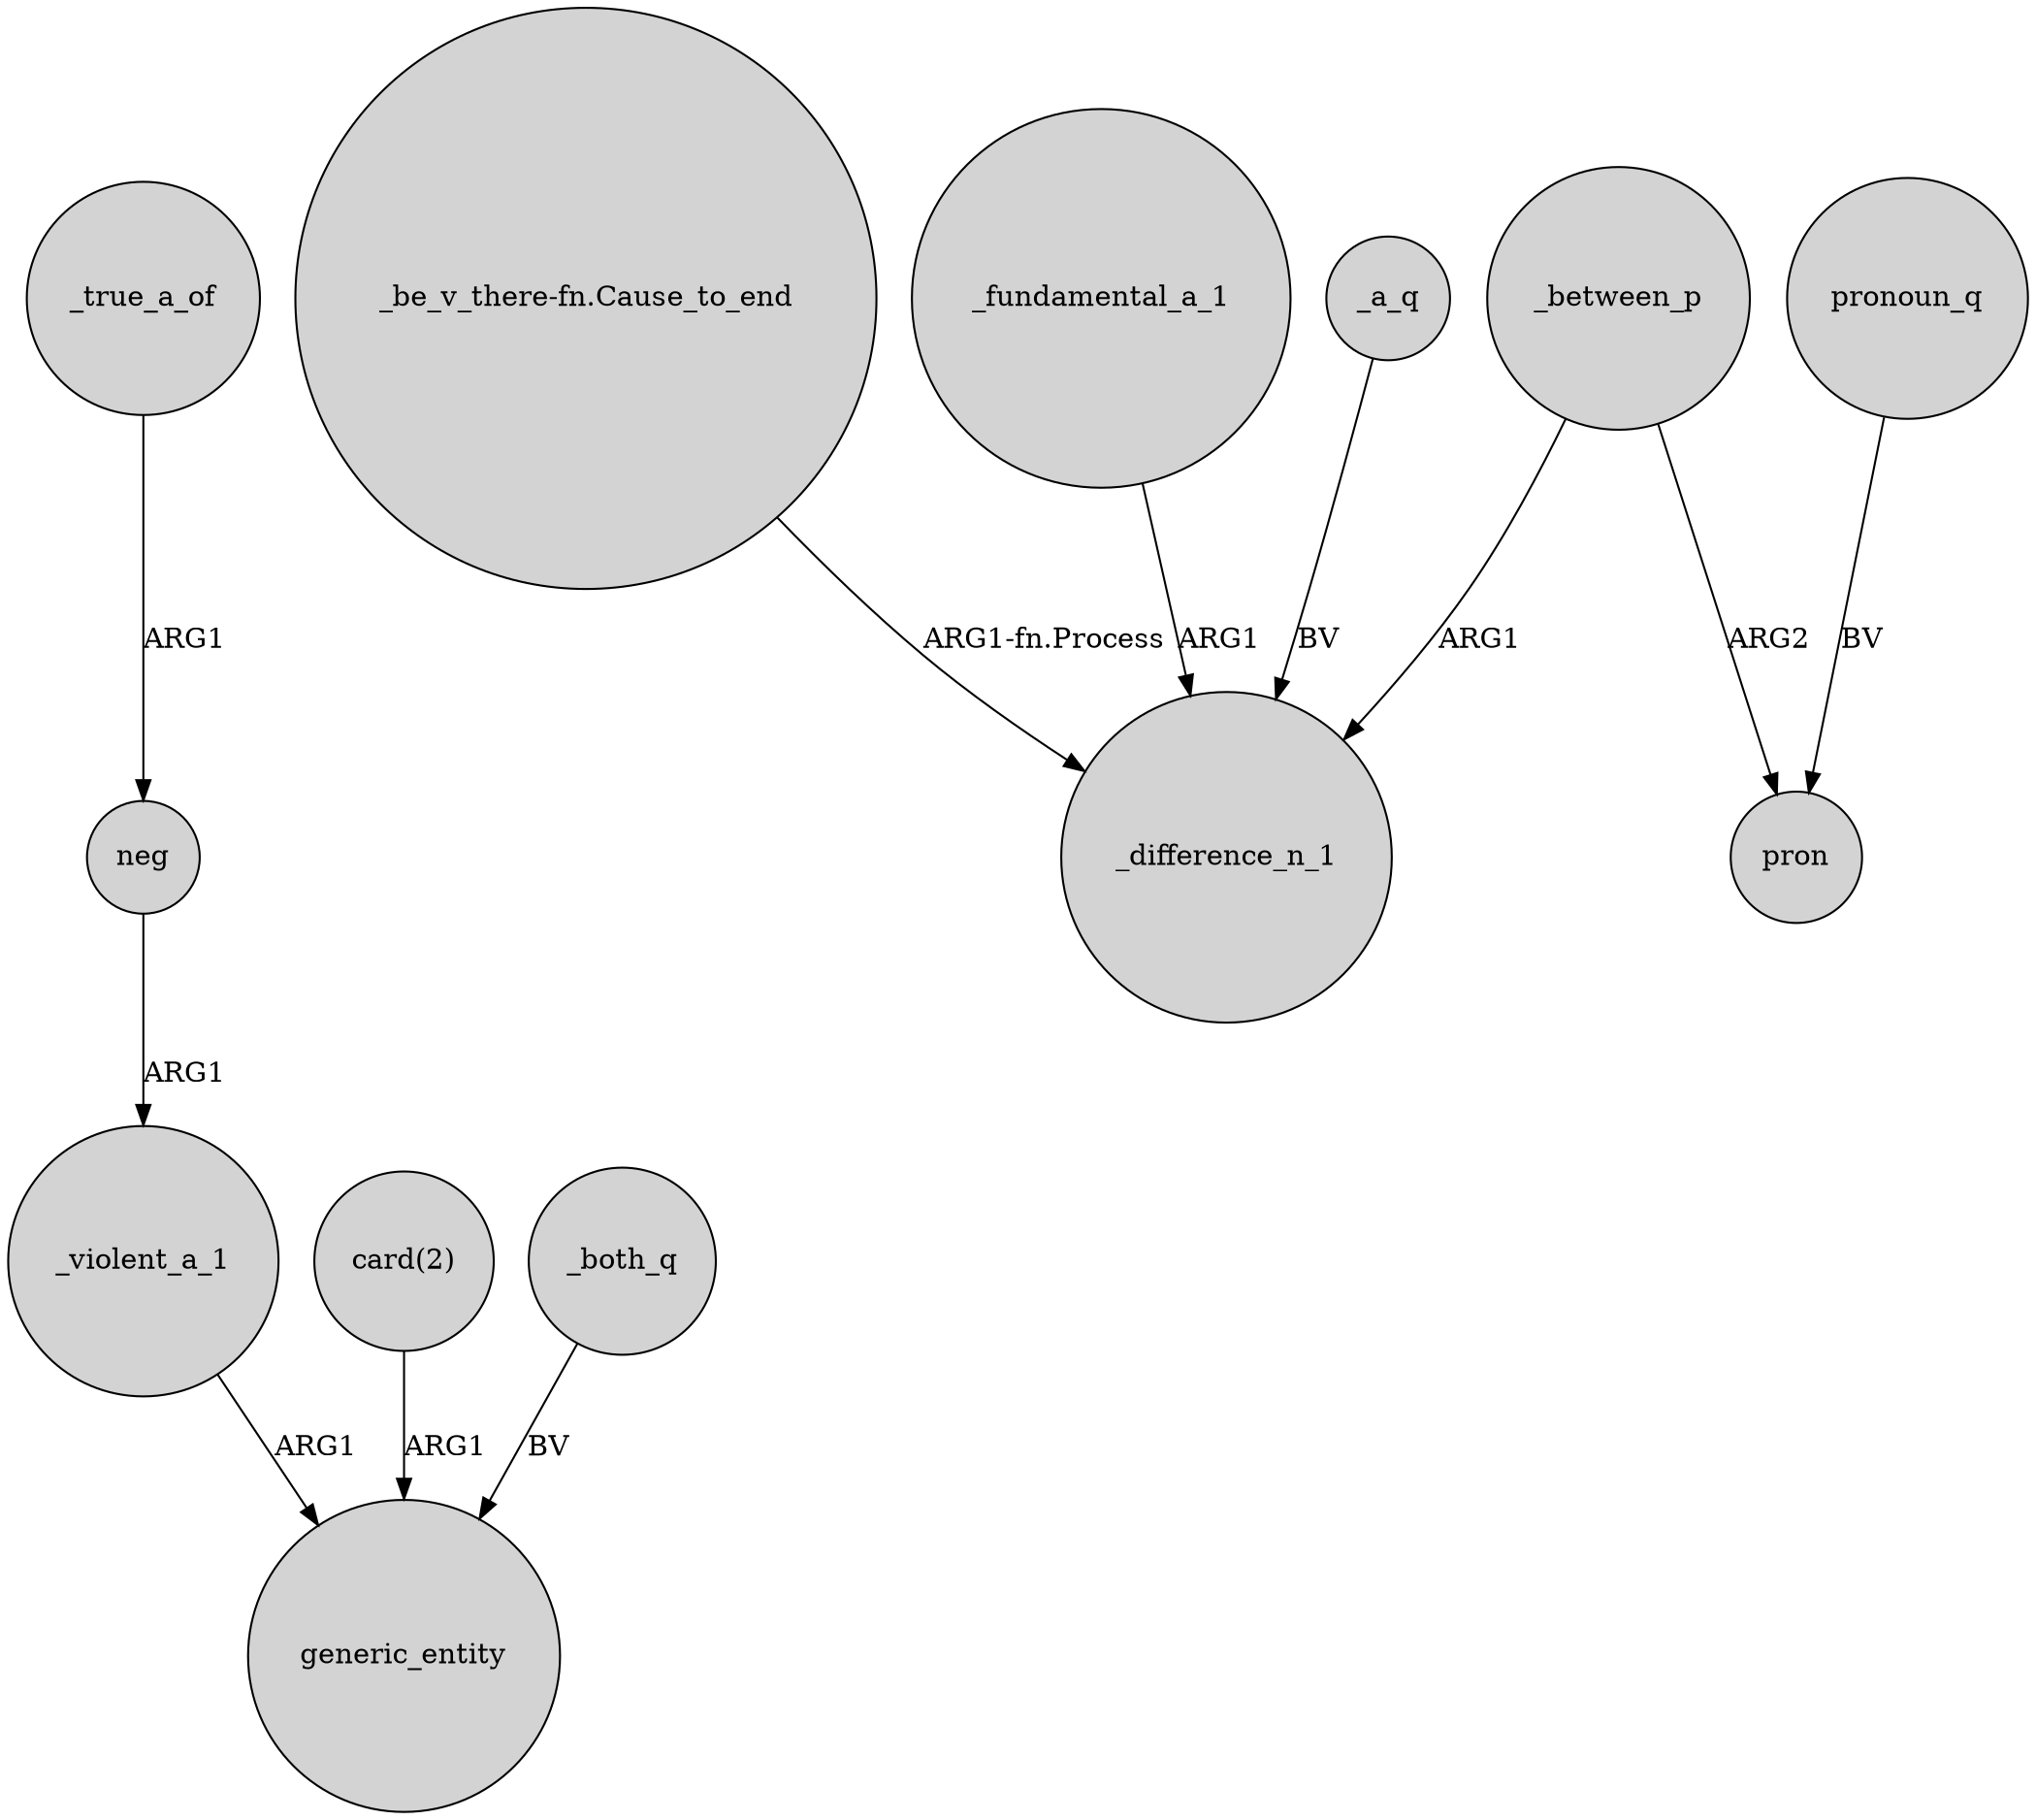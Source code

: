 digraph {
	node [shape=circle style=filled]
	_true_a_of -> neg [label=ARG1]
	"_be_v_there-fn.Cause_to_end" -> _difference_n_1 [label="ARG1-fn.Process"]
	_a_q -> _difference_n_1 [label=BV]
	_between_p -> _difference_n_1 [label=ARG1]
	_between_p -> pron [label=ARG2]
	"card(2)" -> generic_entity [label=ARG1]
	neg -> _violent_a_1 [label=ARG1]
	pronoun_q -> pron [label=BV]
	_both_q -> generic_entity [label=BV]
	_violent_a_1 -> generic_entity [label=ARG1]
	_fundamental_a_1 -> _difference_n_1 [label=ARG1]
}
